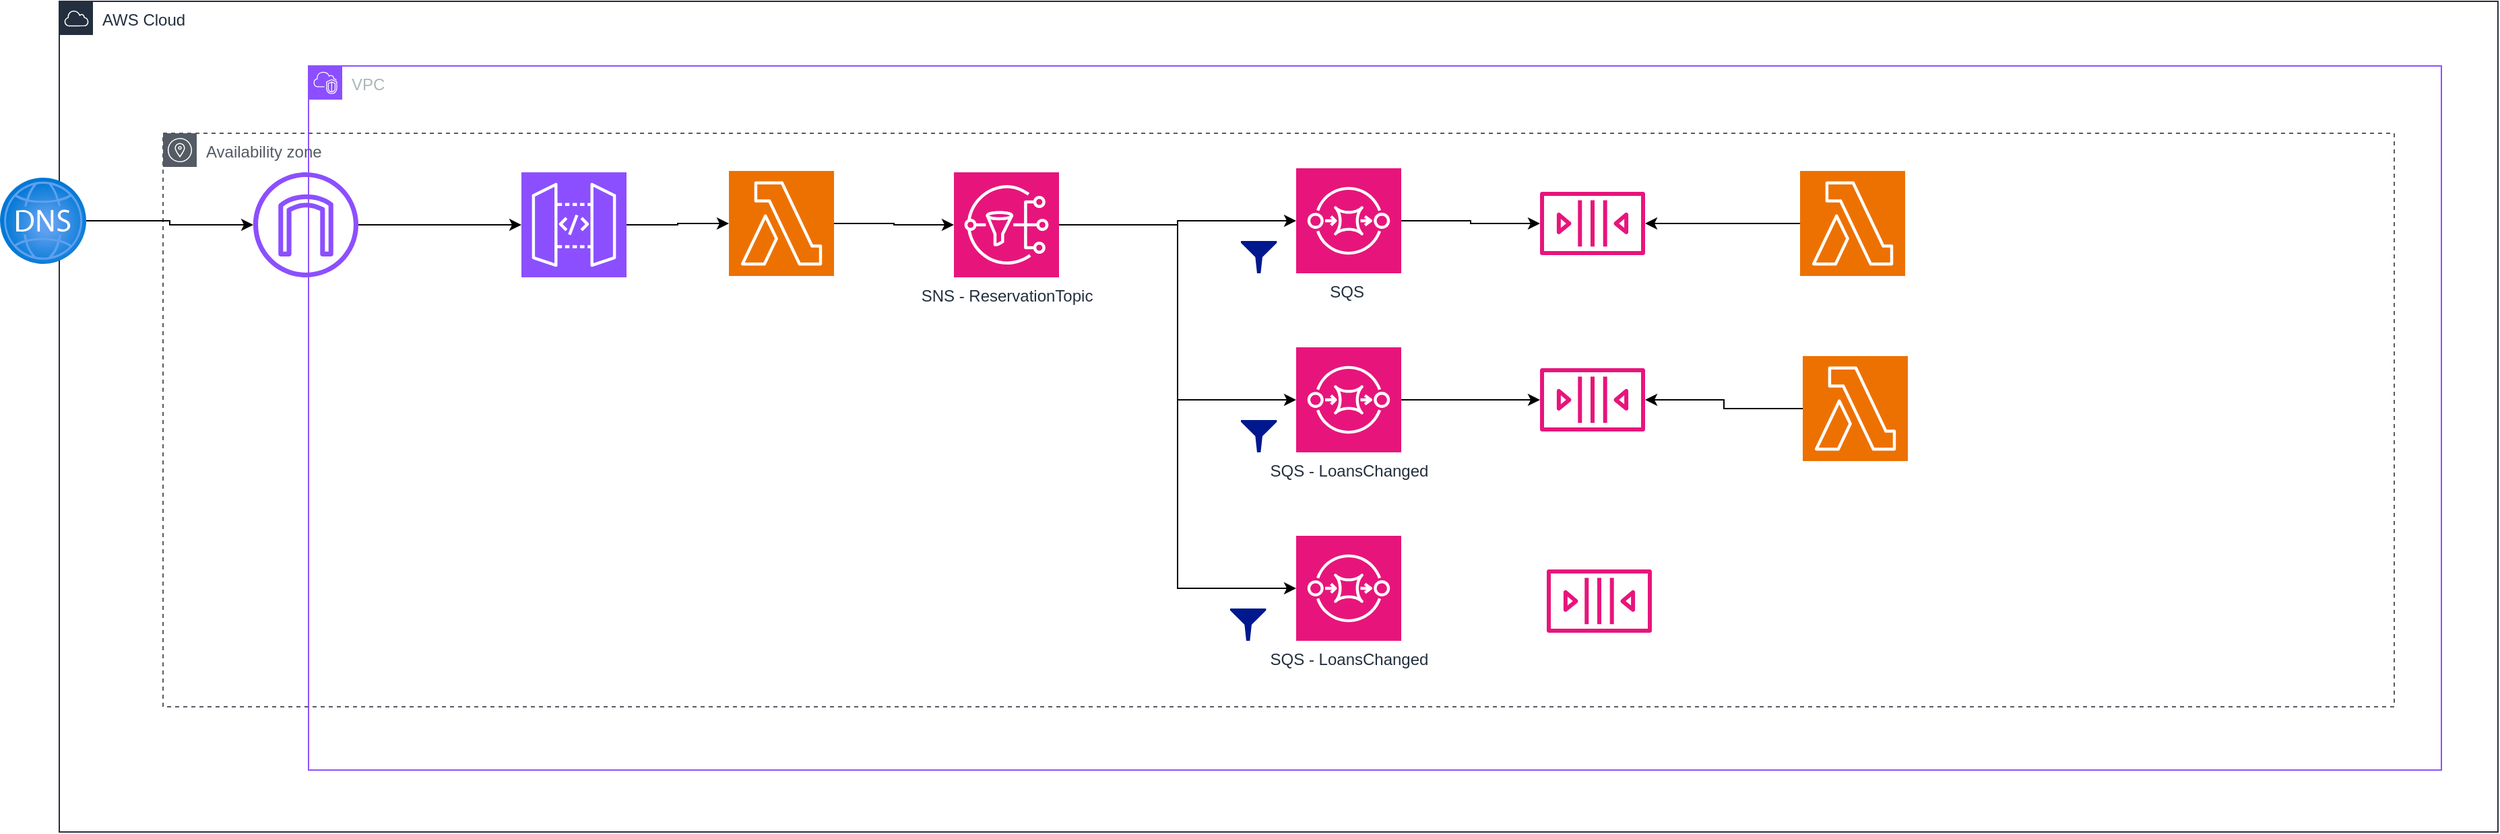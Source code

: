 <mxfile version="24.8.6">
  <diagram name="Page-1" id="R5P-dOEBfYv4ewYW2GcN">
    <mxGraphModel dx="2685" dy="1400" grid="0" gridSize="10" guides="1" tooltips="1" connect="1" arrows="1" fold="1" page="0" pageScale="1" pageWidth="827" pageHeight="1169" math="0" shadow="0">
      <root>
        <mxCell id="0" />
        <mxCell id="1" parent="0" />
        <mxCell id="g8IAPwSgBI2luNSc-yWi-34" value="VPC" style="points=[[0,0],[0.25,0],[0.5,0],[0.75,0],[1,0],[1,0.25],[1,0.5],[1,0.75],[1,1],[0.75,1],[0.5,1],[0.25,1],[0,1],[0,0.75],[0,0.5],[0,0.25]];outlineConnect=0;gradientColor=none;html=1;whiteSpace=wrap;fontSize=12;fontStyle=0;container=1;pointerEvents=0;collapsible=0;recursiveResize=0;shape=mxgraph.aws4.group;grIcon=mxgraph.aws4.group_vpc2;strokeColor=#8C4FFF;fillColor=none;verticalAlign=top;align=left;spacingLeft=30;fontColor=#AAB7B8;dashed=0;" vertex="1" parent="1">
          <mxGeometry x="-317" y="-57" width="1583" height="523" as="geometry" />
        </mxCell>
        <mxCell id="g8IAPwSgBI2luNSc-yWi-36" value="Availability zone" style="sketch=0;outlineConnect=0;gradientColor=none;html=1;whiteSpace=wrap;fontSize=12;fontStyle=0;shape=mxgraph.aws4.group;grIcon=mxgraph.aws4.group_availability_zone;strokeColor=#545B64;fillColor=none;verticalAlign=top;align=left;spacingLeft=30;fontColor=#545B64;dashed=1;" vertex="1" parent="1">
          <mxGeometry x="-425" y="-7" width="1656" height="426" as="geometry" />
        </mxCell>
        <mxCell id="g8IAPwSgBI2luNSc-yWi-6" value="SNS - ReservationTopic" style="sketch=0;points=[[0,0,0],[0.25,0,0],[0.5,0,0],[0.75,0,0],[1,0,0],[0,1,0],[0.25,1,0],[0.5,1,0],[0.75,1,0],[1,1,0],[0,0.25,0],[0,0.5,0],[0,0.75,0],[1,0.25,0],[1,0.5,0],[1,0.75,0]];outlineConnect=0;fontColor=#232F3E;fillColor=#E7157B;strokeColor=#ffffff;dashed=0;verticalLabelPosition=bottom;verticalAlign=top;align=center;html=1;fontSize=12;fontStyle=0;aspect=fixed;shape=mxgraph.aws4.resourceIcon;resIcon=mxgraph.aws4.sns;" vertex="1" parent="1">
          <mxGeometry x="162" y="22" width="78" height="78" as="geometry" />
        </mxCell>
        <mxCell id="g8IAPwSgBI2luNSc-yWi-43" style="edgeStyle=orthogonalEdgeStyle;rounded=0;orthogonalLoop=1;jettySize=auto;html=1;" edge="1" parent="1" source="g8IAPwSgBI2luNSc-yWi-7" target="g8IAPwSgBI2luNSc-yWi-42">
          <mxGeometry relative="1" as="geometry" />
        </mxCell>
        <mxCell id="g8IAPwSgBI2luNSc-yWi-7" value="SQS&amp;nbsp;" style="sketch=0;points=[[0,0,0],[0.25,0,0],[0.5,0,0],[0.75,0,0],[1,0,0],[0,1,0],[0.25,1,0],[0.5,1,0],[0.75,1,0],[1,1,0],[0,0.25,0],[0,0.5,0],[0,0.75,0],[1,0.25,0],[1,0.5,0],[1,0.75,0]];outlineConnect=0;fontColor=#232F3E;fillColor=#E7157B;strokeColor=#ffffff;dashed=0;verticalLabelPosition=bottom;verticalAlign=top;align=center;html=1;fontSize=12;fontStyle=0;aspect=fixed;shape=mxgraph.aws4.resourceIcon;resIcon=mxgraph.aws4.sqs;" vertex="1" parent="1">
          <mxGeometry x="416" y="19" width="78" height="78" as="geometry" />
        </mxCell>
        <mxCell id="g8IAPwSgBI2luNSc-yWi-8" value="" style="sketch=0;aspect=fixed;pointerEvents=1;shadow=0;dashed=0;html=1;strokeColor=none;labelPosition=center;verticalLabelPosition=bottom;verticalAlign=top;align=center;fillColor=#00188D;shape=mxgraph.mscae.enterprise.filter" vertex="1" parent="1">
          <mxGeometry x="375" y="73" width="26.67" height="24" as="geometry" />
        </mxCell>
        <mxCell id="g8IAPwSgBI2luNSc-yWi-51" style="edgeStyle=orthogonalEdgeStyle;rounded=0;orthogonalLoop=1;jettySize=auto;html=1;" edge="1" parent="1" source="g8IAPwSgBI2luNSc-yWi-9" target="g8IAPwSgBI2luNSc-yWi-44">
          <mxGeometry relative="1" as="geometry" />
        </mxCell>
        <mxCell id="g8IAPwSgBI2luNSc-yWi-9" value="SQS - LoansChanged" style="sketch=0;points=[[0,0,0],[0.25,0,0],[0.5,0,0],[0.75,0,0],[1,0,0],[0,1,0],[0.25,1,0],[0.5,1,0],[0.75,1,0],[1,1,0],[0,0.25,0],[0,0.5,0],[0,0.75,0],[1,0.25,0],[1,0.5,0],[1,0.75,0]];outlineConnect=0;fontColor=#232F3E;fillColor=#E7157B;strokeColor=#ffffff;dashed=0;verticalLabelPosition=bottom;verticalAlign=top;align=center;html=1;fontSize=12;fontStyle=0;aspect=fixed;shape=mxgraph.aws4.resourceIcon;resIcon=mxgraph.aws4.sqs;" vertex="1" parent="1">
          <mxGeometry x="416" y="152" width="78" height="78" as="geometry" />
        </mxCell>
        <mxCell id="g8IAPwSgBI2luNSc-yWi-10" value="" style="sketch=0;aspect=fixed;pointerEvents=1;shadow=0;dashed=0;html=1;strokeColor=none;labelPosition=center;verticalLabelPosition=bottom;verticalAlign=top;align=center;fillColor=#00188D;shape=mxgraph.mscae.enterprise.filter" vertex="1" parent="1">
          <mxGeometry x="375" y="206" width="26.67" height="24" as="geometry" />
        </mxCell>
        <mxCell id="g8IAPwSgBI2luNSc-yWi-13" style="edgeStyle=orthogonalEdgeStyle;rounded=0;orthogonalLoop=1;jettySize=auto;html=1;entryX=0;entryY=0.5;entryDx=0;entryDy=0;entryPerimeter=0;" edge="1" parent="1" source="g8IAPwSgBI2luNSc-yWi-6" target="g8IAPwSgBI2luNSc-yWi-7">
          <mxGeometry relative="1" as="geometry" />
        </mxCell>
        <mxCell id="g8IAPwSgBI2luNSc-yWi-14" style="edgeStyle=orthogonalEdgeStyle;rounded=0;orthogonalLoop=1;jettySize=auto;html=1;entryX=0;entryY=0.5;entryDx=0;entryDy=0;entryPerimeter=0;" edge="1" parent="1" source="g8IAPwSgBI2luNSc-yWi-6" target="g8IAPwSgBI2luNSc-yWi-9">
          <mxGeometry relative="1" as="geometry" />
        </mxCell>
        <mxCell id="g8IAPwSgBI2luNSc-yWi-15" value="SQS - LoansChanged" style="sketch=0;points=[[0,0,0],[0.25,0,0],[0.5,0,0],[0.75,0,0],[1,0,0],[0,1,0],[0.25,1,0],[0.5,1,0],[0.75,1,0],[1,1,0],[0,0.25,0],[0,0.5,0],[0,0.75,0],[1,0.25,0],[1,0.5,0],[1,0.75,0]];outlineConnect=0;fontColor=#232F3E;fillColor=#E7157B;strokeColor=#ffffff;dashed=0;verticalLabelPosition=bottom;verticalAlign=top;align=center;html=1;fontSize=12;fontStyle=0;aspect=fixed;shape=mxgraph.aws4.resourceIcon;resIcon=mxgraph.aws4.sqs;" vertex="1" parent="1">
          <mxGeometry x="416" y="292" width="78" height="78" as="geometry" />
        </mxCell>
        <mxCell id="g8IAPwSgBI2luNSc-yWi-16" value="" style="sketch=0;aspect=fixed;pointerEvents=1;shadow=0;dashed=0;html=1;strokeColor=none;labelPosition=center;verticalLabelPosition=bottom;verticalAlign=top;align=center;fillColor=#00188D;shape=mxgraph.mscae.enterprise.filter" vertex="1" parent="1">
          <mxGeometry x="367" y="346" width="26.67" height="24" as="geometry" />
        </mxCell>
        <mxCell id="g8IAPwSgBI2luNSc-yWi-17" style="edgeStyle=orthogonalEdgeStyle;rounded=0;orthogonalLoop=1;jettySize=auto;html=1;entryX=0;entryY=0.5;entryDx=0;entryDy=0;entryPerimeter=0;" edge="1" parent="1" source="g8IAPwSgBI2luNSc-yWi-6" target="g8IAPwSgBI2luNSc-yWi-15">
          <mxGeometry relative="1" as="geometry" />
        </mxCell>
        <mxCell id="g8IAPwSgBI2luNSc-yWi-19" value="" style="sketch=0;points=[[0,0,0],[0.25,0,0],[0.5,0,0],[0.75,0,0],[1,0,0],[0,1,0],[0.25,1,0],[0.5,1,0],[0.75,1,0],[1,1,0],[0,0.25,0],[0,0.5,0],[0,0.75,0],[1,0.25,0],[1,0.5,0],[1,0.75,0]];outlineConnect=0;fontColor=#232F3E;fillColor=#8C4FFF;strokeColor=#ffffff;dashed=0;verticalLabelPosition=bottom;verticalAlign=top;align=center;html=1;fontSize=12;fontStyle=0;aspect=fixed;shape=mxgraph.aws4.resourceIcon;resIcon=mxgraph.aws4.api_gateway;" vertex="1" parent="1">
          <mxGeometry x="-159" y="22" width="78" height="78" as="geometry" />
        </mxCell>
        <mxCell id="g8IAPwSgBI2luNSc-yWi-23" style="edgeStyle=orthogonalEdgeStyle;rounded=0;orthogonalLoop=1;jettySize=auto;html=1;" edge="1" parent="1" source="g8IAPwSgBI2luNSc-yWi-21" target="g8IAPwSgBI2luNSc-yWi-6">
          <mxGeometry relative="1" as="geometry" />
        </mxCell>
        <mxCell id="g8IAPwSgBI2luNSc-yWi-21" value="" style="sketch=0;points=[[0,0,0],[0.25,0,0],[0.5,0,0],[0.75,0,0],[1,0,0],[0,1,0],[0.25,1,0],[0.5,1,0],[0.75,1,0],[1,1,0],[0,0.25,0],[0,0.5,0],[0,0.75,0],[1,0.25,0],[1,0.5,0],[1,0.75,0]];outlineConnect=0;fontColor=#232F3E;fillColor=#ED7100;strokeColor=#ffffff;dashed=0;verticalLabelPosition=bottom;verticalAlign=top;align=center;html=1;fontSize=12;fontStyle=0;aspect=fixed;shape=mxgraph.aws4.resourceIcon;resIcon=mxgraph.aws4.lambda;" vertex="1" parent="1">
          <mxGeometry x="-5" y="21" width="78" height="78" as="geometry" />
        </mxCell>
        <mxCell id="g8IAPwSgBI2luNSc-yWi-22" style="edgeStyle=orthogonalEdgeStyle;rounded=0;orthogonalLoop=1;jettySize=auto;html=1;entryX=0;entryY=0.5;entryDx=0;entryDy=0;entryPerimeter=0;" edge="1" parent="1" source="g8IAPwSgBI2luNSc-yWi-19" target="g8IAPwSgBI2luNSc-yWi-21">
          <mxGeometry relative="1" as="geometry" />
        </mxCell>
        <mxCell id="g8IAPwSgBI2luNSc-yWi-24" style="edgeStyle=orthogonalEdgeStyle;rounded=0;orthogonalLoop=1;jettySize=auto;html=1;entryX=0;entryY=0.5;entryDx=0;entryDy=0;entryPerimeter=0;" edge="1" parent="1" source="g8IAPwSgBI2luNSc-yWi-33" target="g8IAPwSgBI2luNSc-yWi-19">
          <mxGeometry relative="1" as="geometry">
            <mxPoint x="-214" y="60" as="sourcePoint" />
          </mxGeometry>
        </mxCell>
        <mxCell id="g8IAPwSgBI2luNSc-yWi-33" value="" style="sketch=0;outlineConnect=0;fontColor=#232F3E;gradientColor=none;fillColor=#8C4FFF;strokeColor=none;dashed=0;verticalLabelPosition=bottom;verticalAlign=top;align=center;html=1;fontSize=12;fontStyle=0;aspect=fixed;pointerEvents=1;shape=mxgraph.aws4.internet_gateway;" vertex="1" parent="1">
          <mxGeometry x="-358" y="22" width="78" height="78" as="geometry" />
        </mxCell>
        <mxCell id="g8IAPwSgBI2luNSc-yWi-39" value="AWS Cloud" style="points=[[0,0],[0.25,0],[0.5,0],[0.75,0],[1,0],[1,0.25],[1,0.5],[1,0.75],[1,1],[0.75,1],[0.5,1],[0.25,1],[0,1],[0,0.75],[0,0.5],[0,0.25]];outlineConnect=0;gradientColor=none;html=1;whiteSpace=wrap;fontSize=12;fontStyle=0;container=1;pointerEvents=0;collapsible=0;recursiveResize=0;shape=mxgraph.aws4.group;grIcon=mxgraph.aws4.group_aws_cloud;strokeColor=#232F3E;fillColor=none;verticalAlign=top;align=left;spacingLeft=30;fontColor=#232F3E;dashed=0;" vertex="1" parent="1">
          <mxGeometry x="-502" y="-105" width="1810" height="617" as="geometry" />
        </mxCell>
        <mxCell id="g8IAPwSgBI2luNSc-yWi-42" value="" style="sketch=0;outlineConnect=0;fontColor=#232F3E;gradientColor=none;fillColor=#E7157B;strokeColor=none;dashed=0;verticalLabelPosition=bottom;verticalAlign=top;align=center;html=1;fontSize=12;fontStyle=0;aspect=fixed;pointerEvents=1;shape=mxgraph.aws4.queue;" vertex="1" parent="g8IAPwSgBI2luNSc-yWi-39">
          <mxGeometry x="1099" y="141.5" width="78" height="47" as="geometry" />
        </mxCell>
        <mxCell id="g8IAPwSgBI2luNSc-yWi-49" value="" style="sketch=0;points=[[0,0,0],[0.25,0,0],[0.5,0,0],[0.75,0,0],[1,0,0],[0,1,0],[0.25,1,0],[0.5,1,0],[0.75,1,0],[1,1,0],[0,0.25,0],[0,0.5,0],[0,0.75,0],[1,0.25,0],[1,0.5,0],[1,0.75,0]];outlineConnect=0;fontColor=#232F3E;fillColor=#ED7100;strokeColor=#ffffff;dashed=0;verticalLabelPosition=bottom;verticalAlign=top;align=center;html=1;fontSize=12;fontStyle=0;aspect=fixed;shape=mxgraph.aws4.resourceIcon;resIcon=mxgraph.aws4.lambda;" vertex="1" parent="g8IAPwSgBI2luNSc-yWi-39">
          <mxGeometry x="1294" y="263.5" width="78" height="78" as="geometry" />
        </mxCell>
        <mxCell id="g8IAPwSgBI2luNSc-yWi-44" value="" style="sketch=0;outlineConnect=0;fontColor=#232F3E;gradientColor=none;fillColor=#E7157B;strokeColor=none;dashed=0;verticalLabelPosition=bottom;verticalAlign=top;align=center;html=1;fontSize=12;fontStyle=0;aspect=fixed;pointerEvents=1;shape=mxgraph.aws4.queue;" vertex="1" parent="g8IAPwSgBI2luNSc-yWi-39">
          <mxGeometry x="1099" y="272.5" width="78" height="47" as="geometry" />
        </mxCell>
        <mxCell id="g8IAPwSgBI2luNSc-yWi-50" style="edgeStyle=orthogonalEdgeStyle;rounded=0;orthogonalLoop=1;jettySize=auto;html=1;" edge="1" parent="g8IAPwSgBI2luNSc-yWi-39" source="g8IAPwSgBI2luNSc-yWi-49" target="g8IAPwSgBI2luNSc-yWi-44">
          <mxGeometry relative="1" as="geometry" />
        </mxCell>
        <mxCell id="g8IAPwSgBI2luNSc-yWi-41" style="edgeStyle=orthogonalEdgeStyle;rounded=0;orthogonalLoop=1;jettySize=auto;html=1;" edge="1" parent="1" source="g8IAPwSgBI2luNSc-yWi-40" target="g8IAPwSgBI2luNSc-yWi-33">
          <mxGeometry relative="1" as="geometry" />
        </mxCell>
        <mxCell id="g8IAPwSgBI2luNSc-yWi-40" value="" style="image;aspect=fixed;html=1;points=[];align=center;fontSize=12;image=img/lib/azure2/networking/DNS_Zones.svg;" vertex="1" parent="1">
          <mxGeometry x="-546" y="26" width="64" height="64" as="geometry" />
        </mxCell>
        <mxCell id="g8IAPwSgBI2luNSc-yWi-45" value="" style="sketch=0;outlineConnect=0;fontColor=#232F3E;gradientColor=none;fillColor=#E7157B;strokeColor=none;dashed=0;verticalLabelPosition=bottom;verticalAlign=top;align=center;html=1;fontSize=12;fontStyle=0;aspect=fixed;pointerEvents=1;shape=mxgraph.aws4.queue;" vertex="1" parent="1">
          <mxGeometry x="602" y="317" width="78" height="47" as="geometry" />
        </mxCell>
        <mxCell id="g8IAPwSgBI2luNSc-yWi-48" style="edgeStyle=orthogonalEdgeStyle;rounded=0;orthogonalLoop=1;jettySize=auto;html=1;" edge="1" parent="1" source="g8IAPwSgBI2luNSc-yWi-46" target="g8IAPwSgBI2luNSc-yWi-42">
          <mxGeometry relative="1" as="geometry" />
        </mxCell>
        <mxCell id="g8IAPwSgBI2luNSc-yWi-46" value="" style="sketch=0;points=[[0,0,0],[0.25,0,0],[0.5,0,0],[0.75,0,0],[1,0,0],[0,1,0],[0.25,1,0],[0.5,1,0],[0.75,1,0],[1,1,0],[0,0.25,0],[0,0.5,0],[0,0.75,0],[1,0.25,0],[1,0.5,0],[1,0.75,0]];outlineConnect=0;fontColor=#232F3E;fillColor=#ED7100;strokeColor=#ffffff;dashed=0;verticalLabelPosition=bottom;verticalAlign=top;align=center;html=1;fontSize=12;fontStyle=0;aspect=fixed;shape=mxgraph.aws4.resourceIcon;resIcon=mxgraph.aws4.lambda;" vertex="1" parent="1">
          <mxGeometry x="790" y="21" width="78" height="78" as="geometry" />
        </mxCell>
      </root>
    </mxGraphModel>
  </diagram>
</mxfile>
